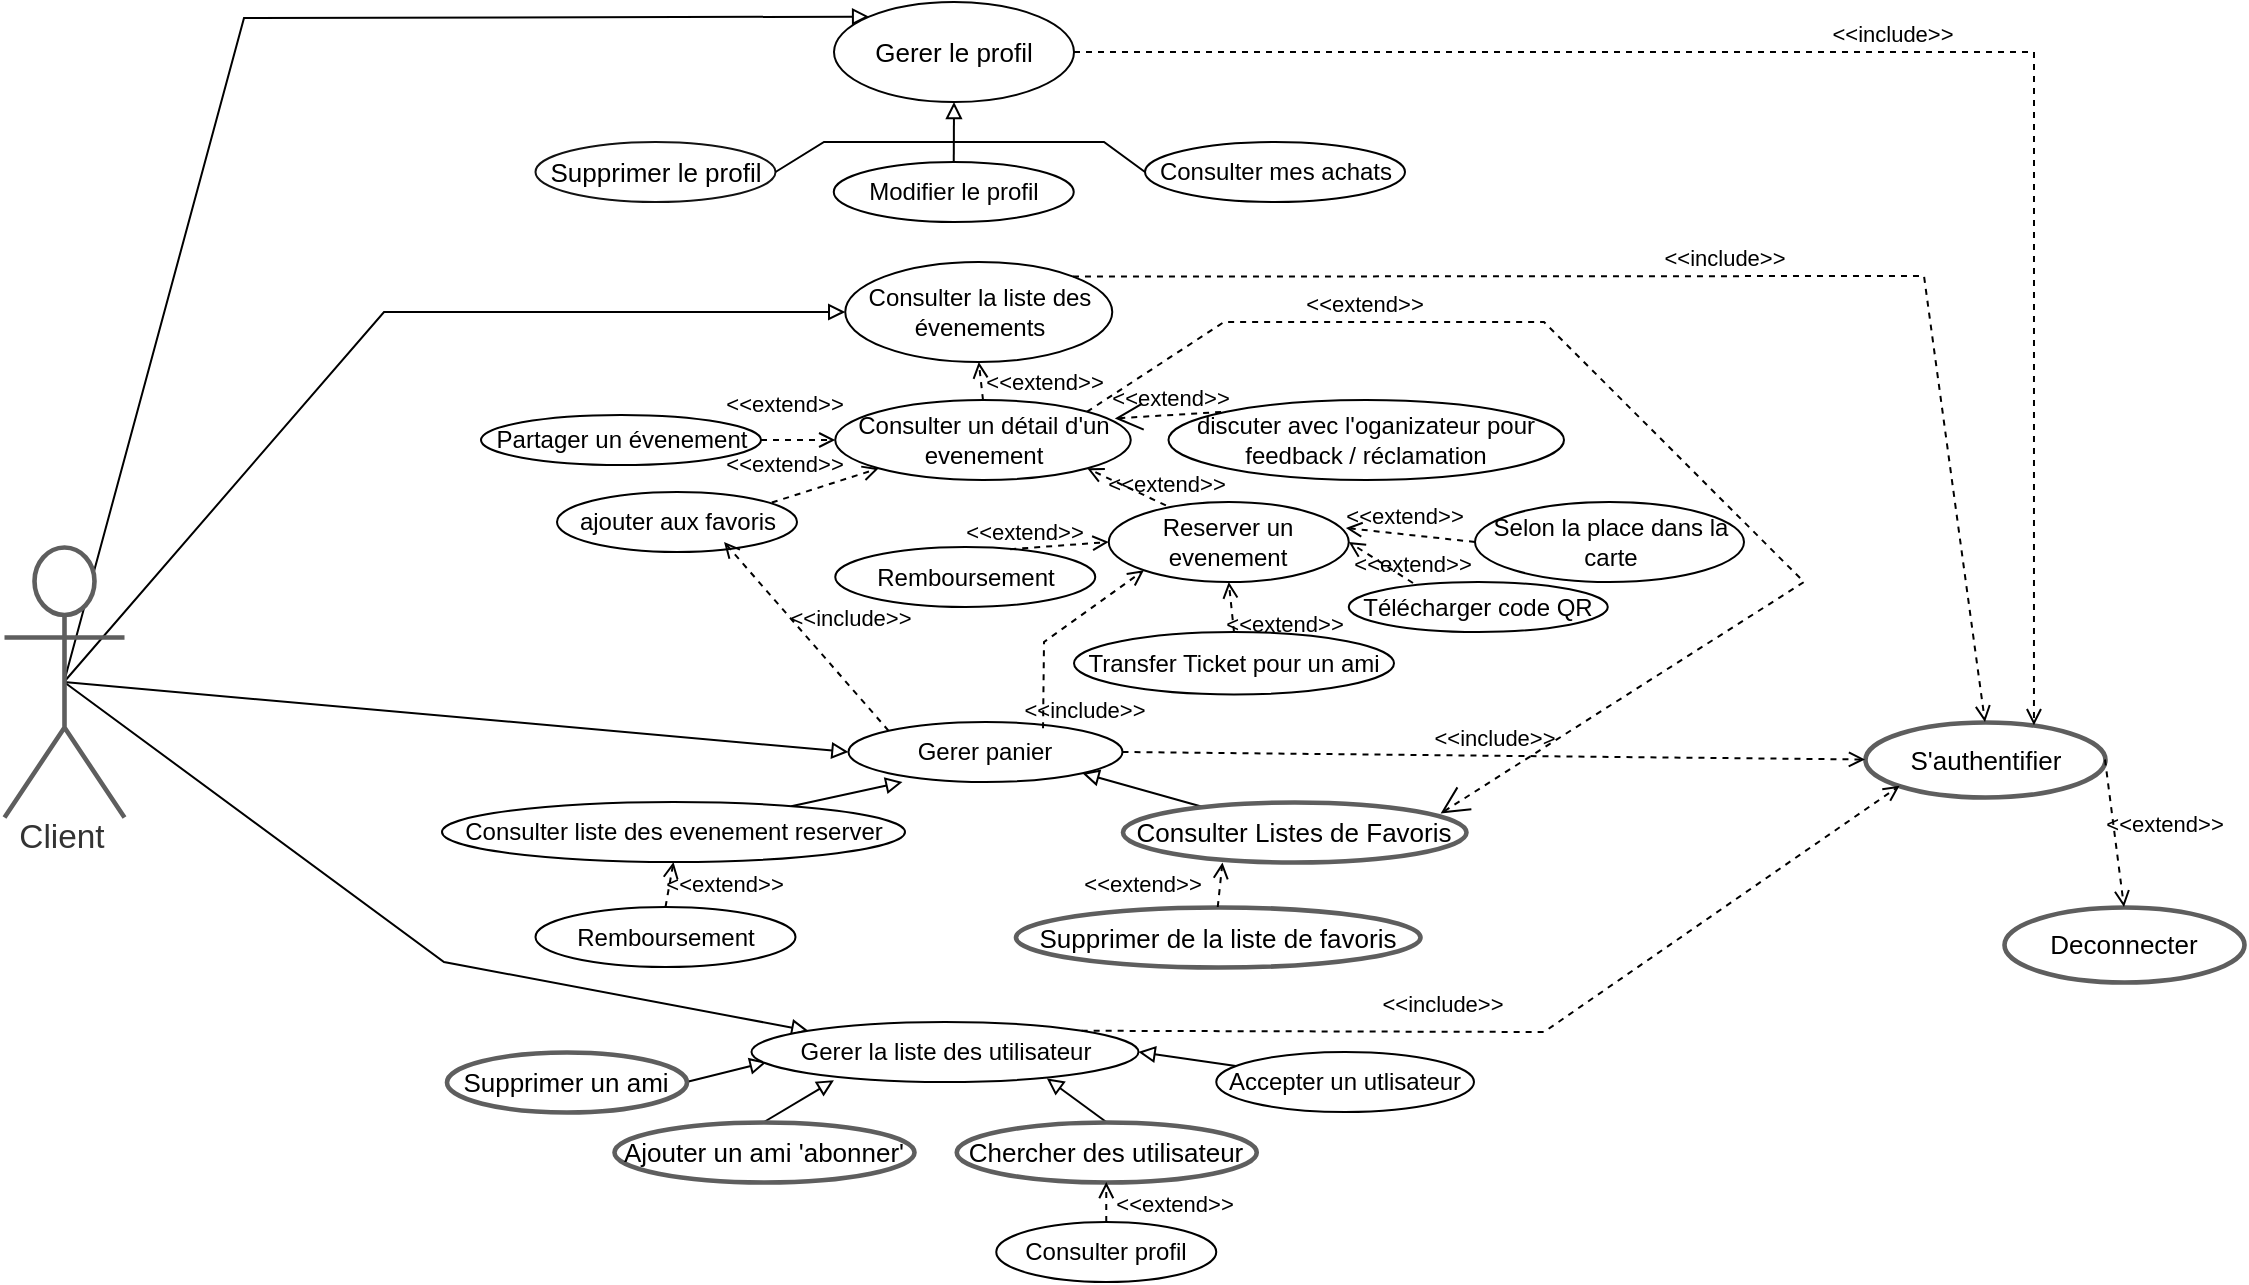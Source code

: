 <mxfile version="20.8.20" type="github">
  <diagram name="Page-1" id="ftNd-YgC9ZWd_KhuzdhC">
    <mxGraphModel dx="3491" dy="976" grid="1" gridSize="10" guides="1" tooltips="1" connect="1" arrows="1" fold="1" page="1" pageScale="1" pageWidth="1169" pageHeight="827" math="0" shadow="0">
      <root>
        <mxCell id="0" />
        <mxCell id="1" parent="0" />
        <mxCell id="zlxw7EzZlGF5oyyQFBYH-38" style="edgeStyle=none;rounded=0;orthogonalLoop=1;jettySize=auto;html=1;exitX=0.5;exitY=0.5;exitDx=0;exitDy=0;exitPerimeter=0;entryX=0;entryY=0;entryDx=0;entryDy=0;endArrow=block;endFill=0;" parent="1" source="tYOuKYM6x3wthSHOWYr8-1" target="tYOuKYM6x3wthSHOWYr8-2" edge="1">
          <mxGeometry relative="1" as="geometry">
            <Array as="points">
              <mxPoint x="150" y="878" />
            </Array>
          </mxGeometry>
        </mxCell>
        <mxCell id="zlxw7EzZlGF5oyyQFBYH-39" style="edgeStyle=none;rounded=0;orthogonalLoop=1;jettySize=auto;html=1;exitX=0.5;exitY=0.5;exitDx=0;exitDy=0;exitPerimeter=0;entryX=0;entryY=0.5;entryDx=0;entryDy=0;endArrow=block;endFill=0;" parent="1" source="tYOuKYM6x3wthSHOWYr8-1" target="tYOuKYM6x3wthSHOWYr8-25" edge="1">
          <mxGeometry relative="1" as="geometry">
            <Array as="points">
              <mxPoint x="220" y="1025" />
            </Array>
          </mxGeometry>
        </mxCell>
        <mxCell id="zlxw7EzZlGF5oyyQFBYH-40" style="edgeStyle=none;rounded=0;orthogonalLoop=1;jettySize=auto;html=1;exitX=0.5;exitY=0.5;exitDx=0;exitDy=0;exitPerimeter=0;entryX=0;entryY=0.5;entryDx=0;entryDy=0;endArrow=block;endFill=0;" parent="1" source="tYOuKYM6x3wthSHOWYr8-1" target="zlxw7EzZlGF5oyyQFBYH-5" edge="1">
          <mxGeometry relative="1" as="geometry" />
        </mxCell>
        <mxCell id="zlxw7EzZlGF5oyyQFBYH-41" style="edgeStyle=none;rounded=0;orthogonalLoop=1;jettySize=auto;html=1;exitX=0.5;exitY=0.5;exitDx=0;exitDy=0;exitPerimeter=0;entryX=0;entryY=0;entryDx=0;entryDy=0;endArrow=block;endFill=0;" parent="1" source="tYOuKYM6x3wthSHOWYr8-1" target="tYOuKYM6x3wthSHOWYr8-19" edge="1">
          <mxGeometry relative="1" as="geometry">
            <Array as="points">
              <mxPoint x="250" y="1350" />
            </Array>
          </mxGeometry>
        </mxCell>
        <mxCell id="tYOuKYM6x3wthSHOWYr8-1" value="Client" style="html=1;overflow=block;blockSpacing=1;shape=umlActor;labelPosition=center;verticalLabelPosition=bottom;verticalAlign=top;whiteSpace=nowrap;fontSize=16.7;fontColor=#333333;align=center;spacing=0;strokeColor=#5e5e5e;strokeOpacity=100;rounded=1;absoluteArcSize=1;arcSize=9;strokeWidth=2.3;lucidId=Zoit8c.qYpQ7;" parent="1" vertex="1">
          <mxGeometry x="30" y="1142.5" width="60" height="135" as="geometry" />
        </mxCell>
        <mxCell id="tYOuKYM6x3wthSHOWYr8-2" value="Gerer le profil" style="html=1;overflow=block;blockSpacing=1;whiteSpace=wrap;ellipse;fontSize=13;spacing=3.8;strokeColor=#030303;strokeOpacity=100;rounded=1;absoluteArcSize=1;arcSize=9;strokeWidth=1;lucidId=3sitsereLQRn;" parent="1" vertex="1">
          <mxGeometry x="445" y="870" width="120" height="50" as="geometry" />
        </mxCell>
        <mxCell id="zlxw7EzZlGF5oyyQFBYH-35" style="edgeStyle=none;rounded=0;orthogonalLoop=1;jettySize=auto;html=1;exitX=0.5;exitY=0;exitDx=0;exitDy=0;entryX=0.213;entryY=0.97;entryDx=0;entryDy=0;entryPerimeter=0;endArrow=block;endFill=0;" parent="1" source="tYOuKYM6x3wthSHOWYr8-7" target="tYOuKYM6x3wthSHOWYr8-19" edge="1">
          <mxGeometry relative="1" as="geometry" />
        </mxCell>
        <mxCell id="tYOuKYM6x3wthSHOWYr8-7" value="Ajouter un ami &#39;abonner&#39;" style="html=1;overflow=block;blockSpacing=1;whiteSpace=wrap;ellipse;fontSize=13;spacing=3.8;strokeColor=#5e5e5e;strokeOpacity=100;rounded=1;absoluteArcSize=1;arcSize=9;strokeWidth=2.3;lucidId=yuiteOMJiaQA;" parent="1" vertex="1">
          <mxGeometry x="335" y="1430" width="150" height="30" as="geometry" />
        </mxCell>
        <mxCell id="zlxw7EzZlGF5oyyQFBYH-32" style="edgeStyle=none;rounded=0;orthogonalLoop=1;jettySize=auto;html=1;exitX=1;exitY=0.5;exitDx=0;exitDy=0;entryX=0.039;entryY=0.667;entryDx=0;entryDy=0;entryPerimeter=0;endArrow=block;endFill=0;" parent="1" source="tYOuKYM6x3wthSHOWYr8-9" target="tYOuKYM6x3wthSHOWYr8-19" edge="1">
          <mxGeometry relative="1" as="geometry" />
        </mxCell>
        <mxCell id="tYOuKYM6x3wthSHOWYr8-9" value="Supprimer un ami" style="html=1;overflow=block;blockSpacing=1;whiteSpace=wrap;ellipse;fontSize=13;spacing=3.8;strokeColor=#5e5e5e;strokeOpacity=100;rounded=1;absoluteArcSize=1;arcSize=9;strokeWidth=2.3;lucidId=Juitxt.MBrJM;" parent="1" vertex="1">
          <mxGeometry x="251.25" y="1395" width="120" height="30" as="geometry" />
        </mxCell>
        <mxCell id="zlxw7EzZlGF5oyyQFBYH-36" style="edgeStyle=none;rounded=0;orthogonalLoop=1;jettySize=auto;html=1;exitX=0.5;exitY=0;exitDx=0;exitDy=0;entryX=0.763;entryY=0.939;entryDx=0;entryDy=0;entryPerimeter=0;endArrow=block;endFill=0;" parent="1" source="tYOuKYM6x3wthSHOWYr8-11" target="tYOuKYM6x3wthSHOWYr8-19" edge="1">
          <mxGeometry relative="1" as="geometry" />
        </mxCell>
        <mxCell id="tYOuKYM6x3wthSHOWYr8-11" value="Chercher des utilisateur" style="html=1;overflow=block;blockSpacing=1;whiteSpace=wrap;ellipse;fontSize=13;spacing=3.8;strokeColor=#5e5e5e;strokeOpacity=100;rounded=1;absoluteArcSize=1;arcSize=9;strokeWidth=2.3;lucidId=SuitE4AoL12q;" parent="1" vertex="1">
          <mxGeometry x="506.13" y="1430" width="150" height="30" as="geometry" />
        </mxCell>
        <mxCell id="tYOuKYM6x3wthSHOWYr8-42" style="rounded=0;orthogonalLoop=1;jettySize=auto;html=1;entryX=0.5;entryY=1;entryDx=0;entryDy=0;endArrow=block;endFill=0;" parent="1" source="tYOuKYM6x3wthSHOWYr8-13" target="tYOuKYM6x3wthSHOWYr8-2" edge="1">
          <mxGeometry relative="1" as="geometry" />
        </mxCell>
        <mxCell id="tYOuKYM6x3wthSHOWYr8-13" value="Modifier le profil" style="ellipse;whiteSpace=wrap;html=1;" parent="1" vertex="1">
          <mxGeometry x="444.88" y="950" width="120" height="30" as="geometry" />
        </mxCell>
        <mxCell id="tYOuKYM6x3wthSHOWYr8-14" value="Reserver un evenement" style="ellipse;whiteSpace=wrap;html=1;" parent="1" vertex="1">
          <mxGeometry x="582.38" y="1120" width="120" height="40" as="geometry" />
        </mxCell>
        <mxCell id="tYOuKYM6x3wthSHOWYr8-16" value="Remboursement " style="ellipse;whiteSpace=wrap;html=1;" parent="1" vertex="1">
          <mxGeometry x="445.63" y="1142.5" width="130" height="30" as="geometry" />
        </mxCell>
        <mxCell id="tYOuKYM6x3wthSHOWYr8-18" value="Télécharger code QR" style="ellipse;whiteSpace=wrap;html=1;" parent="1" vertex="1">
          <mxGeometry x="702.38" y="1160" width="129.5" height="25" as="geometry" />
        </mxCell>
        <mxCell id="tYOuKYM6x3wthSHOWYr8-19" value="Gerer la liste des utilisateur" style="ellipse;whiteSpace=wrap;html=1;" parent="1" vertex="1">
          <mxGeometry x="403.75" y="1380" width="193.5" height="30" as="geometry" />
        </mxCell>
        <mxCell id="tYOuKYM6x3wthSHOWYr8-20" value="S&#39;authentifier" style="html=1;overflow=block;blockSpacing=1;whiteSpace=wrap;ellipse;fontSize=13;spacing=3.8;strokeColor=#5e5e5e;strokeOpacity=100;rounded=1;absoluteArcSize=1;arcSize=9;strokeWidth=2.3;lucidId=XvitAHHM73nt;" parent="1" vertex="1">
          <mxGeometry x="960.5" y="1230" width="120" height="37.5" as="geometry" />
        </mxCell>
        <mxCell id="tYOuKYM6x3wthSHOWYr8-22" value="Deconnecter" style="html=1;overflow=block;blockSpacing=1;whiteSpace=wrap;ellipse;fontSize=13;spacing=3.8;strokeColor=#5e5e5e;strokeOpacity=100;rounded=1;absoluteArcSize=1;arcSize=9;strokeWidth=2.3;lucidId=XvitmW9DInrr;" parent="1" vertex="1">
          <mxGeometry x="1030" y="1322.5" width="120" height="37.5" as="geometry" />
        </mxCell>
        <mxCell id="tYOuKYM6x3wthSHOWYr8-24" value="Supprimer le profil" style="html=1;overflow=block;blockSpacing=1;whiteSpace=wrap;ellipse;fontSize=13;spacing=3.8;strokeColor=#121212;strokeOpacity=100;rounded=1;absoluteArcSize=1;arcSize=9;strokeWidth=1;lucidId=jtitNFk_JNwB;" parent="1" vertex="1">
          <mxGeometry x="295.75" y="940" width="120" height="30" as="geometry" />
        </mxCell>
        <mxCell id="tYOuKYM6x3wthSHOWYr8-25" value="Consulter la liste des évenements" style="ellipse;whiteSpace=wrap;html=1;" parent="1" vertex="1">
          <mxGeometry x="450.63" y="1000" width="133.5" height="50" as="geometry" />
        </mxCell>
        <mxCell id="tYOuKYM6x3wthSHOWYr8-27" value="discuter avec l&#39;oganizateur pour feedback / réclamation" style="ellipse;whiteSpace=wrap;html=1;" parent="1" vertex="1">
          <mxGeometry x="612.25" y="1069" width="197.75" height="40" as="geometry" />
        </mxCell>
        <mxCell id="tYOuKYM6x3wthSHOWYr8-28" value="Transfer Ticket pour un ami" style="ellipse;whiteSpace=wrap;html=1;" parent="1" vertex="1">
          <mxGeometry x="565" y="1185" width="160" height="31.25" as="geometry" />
        </mxCell>
        <mxCell id="tYOuKYM6x3wthSHOWYr8-30" value="Partager un évenement" style="ellipse;whiteSpace=wrap;html=1;" parent="1" vertex="1">
          <mxGeometry x="268.5" y="1076.5" width="140" height="25" as="geometry" />
        </mxCell>
        <mxCell id="tYOuKYM6x3wthSHOWYr8-32" value="Consulter un détail d&#39;un evenement" style="ellipse;whiteSpace=wrap;html=1;" parent="1" vertex="1">
          <mxGeometry x="445.63" y="1069" width="147.75" height="40" as="geometry" />
        </mxCell>
        <mxCell id="tYOuKYM6x3wthSHOWYr8-35" value="Consulter mes achats" style="ellipse;whiteSpace=wrap;html=1;" parent="1" vertex="1">
          <mxGeometry x="600.5" y="940" width="130" height="30" as="geometry" />
        </mxCell>
        <mxCell id="tYOuKYM6x3wthSHOWYr8-39" value="" style="endArrow=none;html=1;rounded=0;exitX=1;exitY=0.5;exitDx=0;exitDy=0;entryX=0;entryY=0.5;entryDx=0;entryDy=0;" parent="1" source="tYOuKYM6x3wthSHOWYr8-24" target="tYOuKYM6x3wthSHOWYr8-35" edge="1">
          <mxGeometry width="50" height="50" relative="1" as="geometry">
            <mxPoint x="422.12" y="930.23" as="sourcePoint" />
            <mxPoint x="465" y="930" as="targetPoint" />
            <Array as="points">
              <mxPoint x="440" y="940" />
              <mxPoint x="580" y="940" />
            </Array>
          </mxGeometry>
        </mxCell>
        <mxCell id="zlxw7EzZlGF5oyyQFBYH-34" style="edgeStyle=none;rounded=0;orthogonalLoop=1;jettySize=auto;html=1;entryX=1;entryY=0.5;entryDx=0;entryDy=0;endArrow=block;endFill=0;" parent="1" source="tYOuKYM6x3wthSHOWYr8-114" target="tYOuKYM6x3wthSHOWYr8-19" edge="1">
          <mxGeometry relative="1" as="geometry" />
        </mxCell>
        <mxCell id="tYOuKYM6x3wthSHOWYr8-114" value="Accepter un utlisateur" style="ellipse;whiteSpace=wrap;html=1;" parent="1" vertex="1">
          <mxGeometry x="636.13" y="1395" width="128.87" height="30" as="geometry" />
        </mxCell>
        <mxCell id="zlxw7EzZlGF5oyyQFBYH-4" value="Consulter profil" style="ellipse;whiteSpace=wrap;html=1;" parent="1" vertex="1">
          <mxGeometry x="526.13" y="1480" width="110" height="30" as="geometry" />
        </mxCell>
        <mxCell id="zlxw7EzZlGF5oyyQFBYH-5" value="Gerer panier" style="ellipse;whiteSpace=wrap;html=1;" parent="1" vertex="1">
          <mxGeometry x="452.25" y="1230" width="137" height="30" as="geometry" />
        </mxCell>
        <mxCell id="zlxw7EzZlGF5oyyQFBYH-22" style="edgeStyle=none;rounded=0;orthogonalLoop=1;jettySize=auto;html=1;entryX=1;entryY=1;entryDx=0;entryDy=0;endArrow=block;endFill=0;" parent="1" source="zlxw7EzZlGF5oyyQFBYH-6" target="zlxw7EzZlGF5oyyQFBYH-5" edge="1">
          <mxGeometry relative="1" as="geometry" />
        </mxCell>
        <mxCell id="zlxw7EzZlGF5oyyQFBYH-6" value="Consulter Listes de Favoris " style="html=1;overflow=block;blockSpacing=1;whiteSpace=wrap;ellipse;fontSize=13;spacing=3.8;strokeColor=#5e5e5e;strokeOpacity=100;rounded=1;absoluteArcSize=1;arcSize=9;strokeWidth=2.3;lucidId=atit3Y5sFF7p;" parent="1" vertex="1">
          <mxGeometry x="589.25" y="1270" width="171.75" height="30" as="geometry" />
        </mxCell>
        <mxCell id="zlxw7EzZlGF5oyyQFBYH-8" value="Supprimer de la liste de favoris" style="html=1;overflow=block;blockSpacing=1;whiteSpace=wrap;ellipse;fontSize=13;spacing=3.8;strokeColor=#5e5e5e;strokeOpacity=100;rounded=1;absoluteArcSize=1;arcSize=9;strokeWidth=2.3;lucidId=atit3Y5sFF7p;" parent="1" vertex="1">
          <mxGeometry x="535.75" y="1322.5" width="202.25" height="30" as="geometry" />
        </mxCell>
        <mxCell id="zlxw7EzZlGF5oyyQFBYH-23" style="edgeStyle=none;rounded=0;orthogonalLoop=1;jettySize=auto;html=1;entryX=0.197;entryY=1;entryDx=0;entryDy=0;entryPerimeter=0;endArrow=block;endFill=0;" parent="1" source="zlxw7EzZlGF5oyyQFBYH-11" target="zlxw7EzZlGF5oyyQFBYH-5" edge="1">
          <mxGeometry relative="1" as="geometry" />
        </mxCell>
        <mxCell id="zlxw7EzZlGF5oyyQFBYH-11" value="Consulter liste des evenement reserver" style="ellipse;whiteSpace=wrap;html=1;" parent="1" vertex="1">
          <mxGeometry x="249" y="1270" width="231.5" height="30" as="geometry" />
        </mxCell>
        <mxCell id="zlxw7EzZlGF5oyyQFBYH-12" value="ajouter aux favoris" style="ellipse;whiteSpace=wrap;html=1;" parent="1" vertex="1">
          <mxGeometry x="306.5" y="1115" width="120" height="30" as="geometry" />
        </mxCell>
        <mxCell id="zlxw7EzZlGF5oyyQFBYH-13" value="&amp;lt;&amp;lt;extend&amp;gt;&amp;gt;" style="html=1;verticalAlign=bottom;labelBackgroundColor=none;endArrow=open;endFill=0;dashed=1;rounded=0;entryX=0.5;entryY=1;entryDx=0;entryDy=0;exitX=0.5;exitY=0;exitDx=0;exitDy=0;" parent="1" source="tYOuKYM6x3wthSHOWYr8-32" target="tYOuKYM6x3wthSHOWYr8-25" edge="1">
          <mxGeometry x="-1" y="-30" width="160" relative="1" as="geometry">
            <mxPoint x="480" y="1160" as="sourcePoint" />
            <mxPoint x="640" y="1160" as="targetPoint" />
            <mxPoint x="1" y="3" as="offset" />
          </mxGeometry>
        </mxCell>
        <mxCell id="zlxw7EzZlGF5oyyQFBYH-14" value="&amp;lt;&amp;lt;extend&amp;gt;&amp;gt;" style="html=1;verticalAlign=bottom;labelBackgroundColor=none;endArrow=open;endFill=0;dashed=1;rounded=0;exitX=1;exitY=0.5;exitDx=0;exitDy=0;entryX=0;entryY=0.5;entryDx=0;entryDy=0;" parent="1" source="tYOuKYM6x3wthSHOWYr8-30" target="tYOuKYM6x3wthSHOWYr8-32" edge="1">
          <mxGeometry x="-0.381" y="9" width="160" relative="1" as="geometry">
            <mxPoint x="440" y="1130" as="sourcePoint" />
            <mxPoint x="600" y="1130" as="targetPoint" />
            <mxPoint as="offset" />
          </mxGeometry>
        </mxCell>
        <mxCell id="zlxw7EzZlGF5oyyQFBYH-15" value="&amp;lt;&amp;lt;extend&amp;gt;&amp;gt;" style="html=1;verticalAlign=bottom;labelBackgroundColor=none;endArrow=open;endFill=0;dashed=1;rounded=0;entryX=1;entryY=1;entryDx=0;entryDy=0;exitX=0.238;exitY=0.043;exitDx=0;exitDy=0;exitPerimeter=0;" parent="1" source="tYOuKYM6x3wthSHOWYr8-14" target="tYOuKYM6x3wthSHOWYr8-32" edge="1">
          <mxGeometry x="-0.966" y="-2" width="160" relative="1" as="geometry">
            <mxPoint x="500" y="1140" as="sourcePoint" />
            <mxPoint x="660" y="1140" as="targetPoint" />
            <mxPoint as="offset" />
          </mxGeometry>
        </mxCell>
        <mxCell id="zlxw7EzZlGF5oyyQFBYH-16" value="&amp;lt;&amp;lt;extend&amp;gt;&amp;gt;" style="html=1;verticalAlign=bottom;labelBackgroundColor=none;endArrow=open;endFill=0;dashed=1;rounded=0;exitX=0.895;exitY=0.176;exitDx=0;exitDy=0;exitPerimeter=0;entryX=0;entryY=1;entryDx=0;entryDy=0;" parent="1" source="zlxw7EzZlGF5oyyQFBYH-12" target="tYOuKYM6x3wthSHOWYr8-32" edge="1">
          <mxGeometry x="-0.681" y="8" width="160" relative="1" as="geometry">
            <mxPoint x="500" y="1140" as="sourcePoint" />
            <mxPoint x="660" y="1140" as="targetPoint" />
            <mxPoint as="offset" />
          </mxGeometry>
        </mxCell>
        <mxCell id="zlxw7EzZlGF5oyyQFBYH-17" value="&amp;lt;&amp;lt;include&amp;gt;&amp;gt;" style="html=1;verticalAlign=bottom;labelBackgroundColor=none;endArrow=open;endFill=0;dashed=1;rounded=0;entryX=0;entryY=1;entryDx=0;entryDy=0;exitX=0.71;exitY=0.105;exitDx=0;exitDy=0;exitPerimeter=0;" parent="1" source="zlxw7EzZlGF5oyyQFBYH-5" target="tYOuKYM6x3wthSHOWYr8-14" edge="1">
          <mxGeometry x="-0.996" y="-20" width="160" relative="1" as="geometry">
            <mxPoint x="530" y="1260" as="sourcePoint" />
            <mxPoint x="690" y="1260" as="targetPoint" />
            <Array as="points">
              <mxPoint x="550" y="1190" />
            </Array>
            <mxPoint as="offset" />
          </mxGeometry>
        </mxCell>
        <mxCell id="zlxw7EzZlGF5oyyQFBYH-18" value="&amp;lt;&amp;lt;include&amp;gt;&amp;gt;" style="html=1;verticalAlign=bottom;labelBackgroundColor=none;endArrow=open;endFill=0;dashed=1;rounded=0;entryX=0.696;entryY=0.833;entryDx=0;entryDy=0;entryPerimeter=0;exitX=0;exitY=0;exitDx=0;exitDy=0;" parent="1" source="zlxw7EzZlGF5oyyQFBYH-5" target="zlxw7EzZlGF5oyyQFBYH-12" edge="1">
          <mxGeometry x="-0.225" y="-16" width="160" relative="1" as="geometry">
            <mxPoint x="530" y="1260" as="sourcePoint" />
            <mxPoint x="690" y="1260" as="targetPoint" />
            <mxPoint as="offset" />
          </mxGeometry>
        </mxCell>
        <mxCell id="zlxw7EzZlGF5oyyQFBYH-19" value="&amp;lt;&amp;lt;extend&amp;gt;&amp;gt;" style="edgeStyle=none;html=1;startArrow=open;endArrow=none;startSize=12;verticalAlign=bottom;dashed=1;labelBackgroundColor=none;rounded=0;exitX=0.946;exitY=0.23;exitDx=0;exitDy=0;exitPerimeter=0;entryX=0;entryY=0;entryDx=0;entryDy=0;" parent="1" source="tYOuKYM6x3wthSHOWYr8-32" target="tYOuKYM6x3wthSHOWYr8-27" edge="1">
          <mxGeometry width="160" relative="1" as="geometry">
            <mxPoint x="605" y="1050" as="sourcePoint" />
            <mxPoint x="765" y="1050" as="targetPoint" />
          </mxGeometry>
        </mxCell>
        <mxCell id="zlxw7EzZlGF5oyyQFBYH-21" value="Remboursement " style="ellipse;whiteSpace=wrap;html=1;" parent="1" vertex="1">
          <mxGeometry x="295.75" y="1322.5" width="130" height="30" as="geometry" />
        </mxCell>
        <mxCell id="zlxw7EzZlGF5oyyQFBYH-24" value="&amp;lt;&amp;lt;extend&amp;gt;&amp;gt;" style="html=1;verticalAlign=bottom;labelBackgroundColor=none;endArrow=open;endFill=0;dashed=1;rounded=0;exitX=0.5;exitY=0;exitDx=0;exitDy=0;entryX=0.5;entryY=1;entryDx=0;entryDy=0;" parent="1" source="zlxw7EzZlGF5oyyQFBYH-21" target="zlxw7EzZlGF5oyyQFBYH-11" edge="1">
          <mxGeometry x="-0.348" y="-28" width="160" relative="1" as="geometry">
            <mxPoint x="329.02" y="1317.12" as="sourcePoint" />
            <mxPoint x="382.472" y="1300.005" as="targetPoint" />
            <mxPoint as="offset" />
          </mxGeometry>
        </mxCell>
        <mxCell id="zlxw7EzZlGF5oyyQFBYH-25" value="&amp;lt;&amp;lt;extend&amp;gt;&amp;gt;" style="edgeStyle=none;html=1;startArrow=open;endArrow=none;startSize=12;verticalAlign=bottom;dashed=1;labelBackgroundColor=none;rounded=0;exitX=0.926;exitY=0.192;exitDx=0;exitDy=0;exitPerimeter=0;entryX=1;entryY=0;entryDx=0;entryDy=0;" parent="1" source="zlxw7EzZlGF5oyyQFBYH-6" target="tYOuKYM6x3wthSHOWYr8-32" edge="1">
          <mxGeometry x="0.525" width="160" relative="1" as="geometry">
            <mxPoint x="690" y="1200" as="sourcePoint" />
            <mxPoint x="850" y="1200" as="targetPoint" />
            <Array as="points">
              <mxPoint x="930" y="1160" />
              <mxPoint x="800" y="1030" />
              <mxPoint x="640" y="1030" />
            </Array>
            <mxPoint as="offset" />
          </mxGeometry>
        </mxCell>
        <mxCell id="zlxw7EzZlGF5oyyQFBYH-26" value="&amp;lt;&amp;lt;extend&amp;gt;&amp;gt;" style="html=1;verticalAlign=bottom;labelBackgroundColor=none;endArrow=open;endFill=0;dashed=1;rounded=0;exitX=0.5;exitY=0;exitDx=0;exitDy=0;entryX=0.291;entryY=1.007;entryDx=0;entryDy=0;entryPerimeter=0;" parent="1" source="zlxw7EzZlGF5oyyQFBYH-8" target="zlxw7EzZlGF5oyyQFBYH-6" edge="1">
          <mxGeometry x="-1" y="38" width="160" relative="1" as="geometry">
            <mxPoint x="679.25" y="1310" as="sourcePoint" />
            <mxPoint x="839.25" y="1310" as="targetPoint" />
            <mxPoint y="1" as="offset" />
          </mxGeometry>
        </mxCell>
        <mxCell id="zlxw7EzZlGF5oyyQFBYH-29" value="&amp;lt;&amp;lt;extend&amp;gt;&amp;gt;" style="html=1;verticalAlign=bottom;labelBackgroundColor=none;endArrow=open;endFill=0;dashed=1;rounded=0;entryX=0;entryY=0.5;entryDx=0;entryDy=0;exitX=0.673;exitY=0.037;exitDx=0;exitDy=0;exitPerimeter=0;" parent="1" source="tYOuKYM6x3wthSHOWYr8-16" target="tYOuKYM6x3wthSHOWYr8-14" edge="1">
          <mxGeometry x="-0.722" y="-1" width="160" relative="1" as="geometry">
            <mxPoint x="490" y="1200" as="sourcePoint" />
            <mxPoint x="650" y="1200" as="targetPoint" />
            <mxPoint as="offset" />
          </mxGeometry>
        </mxCell>
        <mxCell id="zlxw7EzZlGF5oyyQFBYH-30" value="&amp;lt;&amp;lt;extend&amp;gt;&amp;gt;" style="html=1;verticalAlign=bottom;labelBackgroundColor=none;endArrow=open;endFill=0;dashed=1;rounded=0;entryX=0.5;entryY=1;entryDx=0;entryDy=0;exitX=0.5;exitY=0;exitDx=0;exitDy=0;" parent="1" source="tYOuKYM6x3wthSHOWYr8-28" target="tYOuKYM6x3wthSHOWYr8-14" edge="1">
          <mxGeometry x="-1" y="-25" width="160" relative="1" as="geometry">
            <mxPoint x="490" y="1200" as="sourcePoint" />
            <mxPoint x="650" y="1200" as="targetPoint" />
            <mxPoint y="8" as="offset" />
          </mxGeometry>
        </mxCell>
        <mxCell id="zlxw7EzZlGF5oyyQFBYH-31" value="&amp;lt;&amp;lt;extend&amp;gt;&amp;gt;" style="html=1;verticalAlign=bottom;labelBackgroundColor=none;endArrow=open;endFill=0;dashed=1;rounded=0;entryX=1;entryY=0.5;entryDx=0;entryDy=0;exitX=0.248;exitY=0.02;exitDx=0;exitDy=0;exitPerimeter=0;" parent="1" source="tYOuKYM6x3wthSHOWYr8-18" target="tYOuKYM6x3wthSHOWYr8-14" edge="1">
          <mxGeometry x="-0.937" width="160" relative="1" as="geometry">
            <mxPoint x="490" y="1200" as="sourcePoint" />
            <mxPoint x="650" y="1200" as="targetPoint" />
            <mxPoint as="offset" />
          </mxGeometry>
        </mxCell>
        <mxCell id="zlxw7EzZlGF5oyyQFBYH-37" value="&amp;lt;&amp;lt;extend&amp;gt;&amp;gt;" style="html=1;verticalAlign=bottom;labelBackgroundColor=none;endArrow=open;endFill=0;dashed=1;rounded=0;exitX=0.5;exitY=0;exitDx=0;exitDy=0;entryX=0.5;entryY=1;entryDx=0;entryDy=0;" parent="1" source="zlxw7EzZlGF5oyyQFBYH-4" target="tYOuKYM6x3wthSHOWYr8-11" edge="1">
          <mxGeometry x="-1" y="-34" width="160" relative="1" as="geometry">
            <mxPoint x="475" y="1430" as="sourcePoint" />
            <mxPoint x="635" y="1430" as="targetPoint" />
            <mxPoint as="offset" />
          </mxGeometry>
        </mxCell>
        <mxCell id="zlxw7EzZlGF5oyyQFBYH-43" value="&amp;lt;&amp;lt;include&amp;gt;&amp;gt;" style="html=1;verticalAlign=bottom;labelBackgroundColor=none;endArrow=open;endFill=0;dashed=1;rounded=0;exitX=1;exitY=0.5;exitDx=0;exitDy=0;entryX=0.704;entryY=0.044;entryDx=0;entryDy=0;entryPerimeter=0;" parent="1" source="tYOuKYM6x3wthSHOWYr8-2" target="tYOuKYM6x3wthSHOWYr8-20" edge="1">
          <mxGeometry width="160" relative="1" as="geometry">
            <mxPoint x="720" y="1100" as="sourcePoint" />
            <mxPoint x="880" y="1100" as="targetPoint" />
            <Array as="points">
              <mxPoint x="1045" y="895" />
            </Array>
          </mxGeometry>
        </mxCell>
        <mxCell id="zlxw7EzZlGF5oyyQFBYH-44" value="&amp;lt;&amp;lt;include&amp;gt;&amp;gt;" style="html=1;verticalAlign=bottom;labelBackgroundColor=none;endArrow=open;endFill=0;dashed=1;rounded=0;exitX=1;exitY=0;exitDx=0;exitDy=0;entryX=0;entryY=1;entryDx=0;entryDy=0;" parent="1" source="tYOuKYM6x3wthSHOWYr8-19" target="tYOuKYM6x3wthSHOWYr8-20" edge="1">
          <mxGeometry x="-0.194" y="5" width="160" relative="1" as="geometry">
            <mxPoint x="830" y="1380" as="sourcePoint" />
            <mxPoint x="990" y="1380" as="targetPoint" />
            <Array as="points">
              <mxPoint x="800" y="1385" />
            </Array>
            <mxPoint as="offset" />
          </mxGeometry>
        </mxCell>
        <mxCell id="zlxw7EzZlGF5oyyQFBYH-45" value="&amp;lt;&amp;lt;include&amp;gt;&amp;gt;" style="html=1;verticalAlign=bottom;labelBackgroundColor=none;endArrow=open;endFill=0;dashed=1;rounded=0;exitX=1;exitY=0;exitDx=0;exitDy=0;entryX=0.5;entryY=0;entryDx=0;entryDy=0;" parent="1" source="tYOuKYM6x3wthSHOWYr8-25" target="tYOuKYM6x3wthSHOWYr8-20" edge="1">
          <mxGeometry width="160" relative="1" as="geometry">
            <mxPoint x="720" y="1100" as="sourcePoint" />
            <mxPoint x="880" y="1100" as="targetPoint" />
            <Array as="points">
              <mxPoint x="990" y="1007" />
            </Array>
          </mxGeometry>
        </mxCell>
        <mxCell id="zlxw7EzZlGF5oyyQFBYH-46" value="&amp;lt;&amp;lt;include&amp;gt;&amp;gt;" style="html=1;verticalAlign=bottom;labelBackgroundColor=none;endArrow=open;endFill=0;dashed=1;rounded=0;exitX=1;exitY=0.5;exitDx=0;exitDy=0;entryX=0;entryY=0.5;entryDx=0;entryDy=0;" parent="1" source="zlxw7EzZlGF5oyyQFBYH-5" target="tYOuKYM6x3wthSHOWYr8-20" edge="1">
          <mxGeometry width="160" relative="1" as="geometry">
            <mxPoint x="720" y="1220" as="sourcePoint" />
            <mxPoint x="880" y="1220" as="targetPoint" />
          </mxGeometry>
        </mxCell>
        <mxCell id="zlxw7EzZlGF5oyyQFBYH-48" value="&amp;lt;&amp;lt;extend&amp;gt;&amp;gt;" style="html=1;verticalAlign=bottom;labelBackgroundColor=none;endArrow=open;endFill=0;dashed=1;rounded=0;entryX=0.5;entryY=0;entryDx=0;entryDy=0;exitX=1;exitY=0.5;exitDx=0;exitDy=0;" parent="1" source="tYOuKYM6x3wthSHOWYr8-20" target="tYOuKYM6x3wthSHOWYr8-22" edge="1">
          <mxGeometry x="0.202" y="24" width="160" relative="1" as="geometry">
            <mxPoint x="720" y="1280" as="sourcePoint" />
            <mxPoint x="880" y="1280" as="targetPoint" />
            <mxPoint as="offset" />
          </mxGeometry>
        </mxCell>
        <mxCell id="tiRPvaf0wv9MjQ1FPqGI-1" value="Selon la place dans la carte" style="ellipse;whiteSpace=wrap;html=1;" parent="1" vertex="1">
          <mxGeometry x="765.5" y="1120" width="134.5" height="40" as="geometry" />
        </mxCell>
        <mxCell id="tiRPvaf0wv9MjQ1FPqGI-2" value="&amp;lt;&amp;lt;extend&amp;gt;&amp;gt;" style="html=1;verticalAlign=bottom;labelBackgroundColor=none;endArrow=open;endFill=0;dashed=1;rounded=0;entryX=0.988;entryY=0.325;entryDx=0;entryDy=0;exitX=0;exitY=0.5;exitDx=0;exitDy=0;entryPerimeter=0;" parent="1" source="tiRPvaf0wv9MjQ1FPqGI-1" target="tYOuKYM6x3wthSHOWYr8-14" edge="1">
          <mxGeometry x="0.1" width="160" relative="1" as="geometry">
            <mxPoint x="751.246" y="1170.5" as="sourcePoint" />
            <mxPoint x="712.38" y="1150" as="targetPoint" />
            <mxPoint as="offset" />
          </mxGeometry>
        </mxCell>
      </root>
    </mxGraphModel>
  </diagram>
</mxfile>
